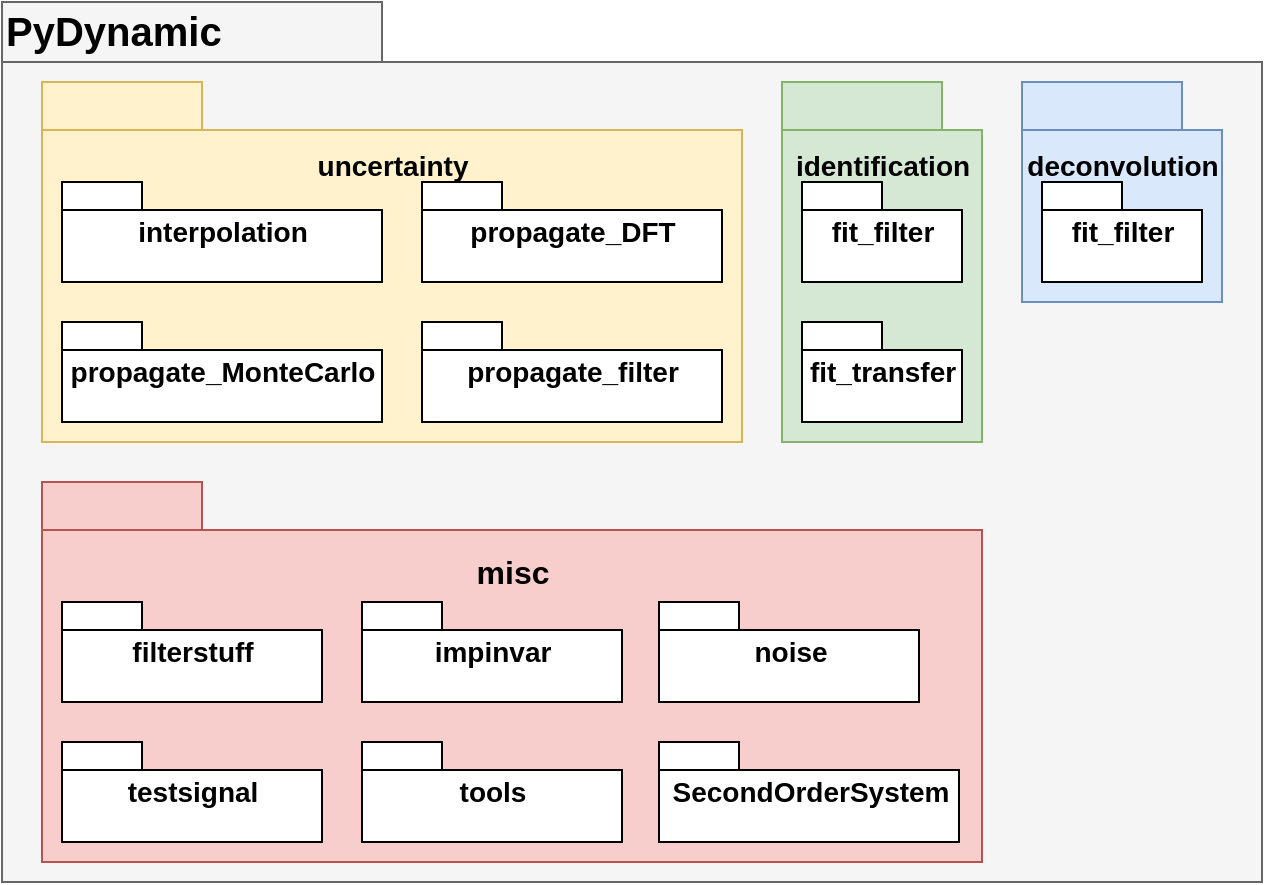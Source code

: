<mxfile version="13.0.1" type="device"><diagram name="Page-1" id="b5b7bab2-c9e2-2cf4-8b2a-24fd1a2a6d21"><mxGraphModel dx="1337" dy="658" grid="1" gridSize="10" guides="1" tooltips="1" connect="1" arrows="1" fold="1" page="1" pageScale="1" pageWidth="827" pageHeight="1169" background="#ffffff" math="0" shadow="0"><root><mxCell id="0"/><mxCell id="1" parent="0"/><mxCell id="9_P2E_jfeGVOWSOL8hGP-106" value="" style="group" vertex="1" connectable="0" parent="1"><mxGeometry x="10" y="10" width="630" height="440" as="geometry"/></mxCell><mxCell id="6e0c8c40b5770093-72" value="" style="shape=folder;fontStyle=1;spacingTop=10;tabWidth=190;tabHeight=30;tabPosition=left;html=1;rounded=0;shadow=0;comic=0;labelBackgroundColor=none;strokeWidth=1;fillColor=#f5f5f5;fontFamily=Helvetica;fontSize=14;align=center;strokeColor=#666666;fontColor=#333333;" parent="9_P2E_jfeGVOWSOL8hGP-106" vertex="1"><mxGeometry x="0.01" width="629.99" height="440" as="geometry"/></mxCell><mxCell id="6e0c8c40b5770093-73" value="PyDynamic" style="text;html=1;align=left;verticalAlign=top;spacingTop=-4;fontSize=20;fontFamily=Helvetica;fontStyle=1" parent="9_P2E_jfeGVOWSOL8hGP-106" vertex="1"><mxGeometry width="190" height="30" as="geometry"/></mxCell><mxCell id="9_P2E_jfeGVOWSOL8hGP-98" value="" style="group" vertex="1" connectable="0" parent="9_P2E_jfeGVOWSOL8hGP-106"><mxGeometry x="510" y="40" width="100" height="110" as="geometry"/></mxCell><mxCell id="6e0c8c40b5770093-25" value="&lt;font style=&quot;font-size: 14px;&quot;&gt;&lt;br style=&quot;font-size: 14px;&quot;&gt;deconvolution&lt;/font&gt;" style="shape=folder;fontStyle=1;spacingTop=10;tabWidth=80;tabHeight=24;tabPosition=left;html=1;rounded=0;shadow=0;comic=0;labelBackgroundColor=none;strokeWidth=1;fontFamily=Helvetica;fontSize=14;align=center;verticalAlign=top;fillColor=#dae8fc;strokeColor=#6c8ebf;" parent="9_P2E_jfeGVOWSOL8hGP-98" vertex="1"><mxGeometry width="100" height="110" as="geometry"/></mxCell><mxCell id="6e0c8c40b5770093-28" value="&lt;font style=&quot;font-size: 14px;&quot;&gt;fit_filter&lt;/font&gt;" style="shape=folder;fontStyle=1;spacingTop=10;tabWidth=40;tabHeight=14;tabPosition=left;html=1;rounded=0;shadow=0;comic=0;labelBackgroundColor=none;strokeWidth=1;fontFamily=Helvetica;fontSize=14;align=center;verticalAlign=top;" parent="9_P2E_jfeGVOWSOL8hGP-98" vertex="1"><mxGeometry x="10" y="49.998" width="80" height="50" as="geometry"/></mxCell><mxCell id="9_P2E_jfeGVOWSOL8hGP-99" value="" style="group" vertex="1" connectable="0" parent="9_P2E_jfeGVOWSOL8hGP-106"><mxGeometry x="390" y="40" width="100" height="180" as="geometry"/></mxCell><mxCell id="9_P2E_jfeGVOWSOL8hGP-28" value="&lt;br style=&quot;font-size: 14px;&quot;&gt;identification" style="shape=folder;fontStyle=1;spacingTop=10;tabWidth=80;tabHeight=24;tabPosition=left;html=1;rounded=0;shadow=0;comic=0;labelBackgroundColor=none;strokeWidth=1;fontFamily=Helvetica;fontSize=14;align=center;verticalAlign=top;fillColor=#d5e8d4;strokeColor=#82b366;" vertex="1" parent="9_P2E_jfeGVOWSOL8hGP-99"><mxGeometry width="100" height="180" as="geometry"/></mxCell><mxCell id="9_P2E_jfeGVOWSOL8hGP-30" value="fit_transfer" style="shape=folder;fontStyle=1;spacingTop=10;tabWidth=40;tabHeight=14;tabPosition=left;html=1;rounded=0;shadow=0;comic=0;labelBackgroundColor=none;strokeWidth=1;fontFamily=Helvetica;fontSize=14;align=center;verticalAlign=top;" vertex="1" parent="9_P2E_jfeGVOWSOL8hGP-99"><mxGeometry x="10" y="119.995" width="80" height="50" as="geometry"/></mxCell><mxCell id="9_P2E_jfeGVOWSOL8hGP-29" value="fit_filter" style="shape=folder;fontStyle=1;spacingTop=10;tabWidth=40;tabHeight=14;tabPosition=left;html=1;rounded=0;shadow=0;comic=0;labelBackgroundColor=none;strokeWidth=1;fontFamily=Helvetica;fontSize=14;align=center;verticalAlign=top;" vertex="1" parent="9_P2E_jfeGVOWSOL8hGP-99"><mxGeometry x="10" y="49.995" width="80" height="50" as="geometry"/></mxCell><mxCell id="9_P2E_jfeGVOWSOL8hGP-107" value="" style="group" vertex="1" connectable="0" parent="9_P2E_jfeGVOWSOL8hGP-106"><mxGeometry x="20" y="40" width="350" height="180" as="geometry"/></mxCell><mxCell id="9_P2E_jfeGVOWSOL8hGP-52" value="&lt;br style=&quot;font-size: 14px;&quot;&gt;uncertainty" style="shape=folder;fontStyle=1;spacingTop=10;tabWidth=80;tabHeight=24;tabPosition=left;html=1;rounded=0;shadow=0;comic=0;labelBackgroundColor=none;strokeWidth=1;fontFamily=Helvetica;fontSize=14;align=center;verticalAlign=top;fillColor=#fff2cc;strokeColor=#d6b656;" vertex="1" parent="9_P2E_jfeGVOWSOL8hGP-107"><mxGeometry width="350" height="180" as="geometry"/></mxCell><mxCell id="9_P2E_jfeGVOWSOL8hGP-54" value="interpolation" style="shape=folder;fontStyle=1;spacingTop=10;tabWidth=40;tabHeight=14;tabPosition=left;html=1;rounded=0;shadow=0;comic=0;labelBackgroundColor=none;strokeWidth=1;fontFamily=Helvetica;fontSize=14;align=center;verticalAlign=top;" vertex="1" parent="9_P2E_jfeGVOWSOL8hGP-107"><mxGeometry x="10" y="49.995" width="160" height="50" as="geometry"/></mxCell><mxCell id="9_P2E_jfeGVOWSOL8hGP-53" value="propagate_DFT" style="shape=folder;fontStyle=1;spacingTop=10;tabWidth=40;tabHeight=14;tabPosition=left;html=1;rounded=0;shadow=0;comic=0;labelBackgroundColor=none;strokeWidth=1;fontFamily=Helvetica;fontSize=14;align=center;verticalAlign=top;" vertex="1" parent="9_P2E_jfeGVOWSOL8hGP-107"><mxGeometry x="190" y="49.995" width="150" height="50" as="geometry"/></mxCell><mxCell id="9_P2E_jfeGVOWSOL8hGP-55" value="propagate_filter" style="shape=folder;fontStyle=1;spacingTop=10;tabWidth=40;tabHeight=14;tabPosition=left;html=1;rounded=0;shadow=0;comic=0;labelBackgroundColor=none;strokeWidth=1;fontFamily=Helvetica;fontSize=14;align=center;verticalAlign=top;" vertex="1" parent="9_P2E_jfeGVOWSOL8hGP-107"><mxGeometry x="190" y="119.995" width="150" height="50" as="geometry"/></mxCell><mxCell id="9_P2E_jfeGVOWSOL8hGP-56" value="propagate_MonteCarlo" style="shape=folder;fontStyle=1;spacingTop=10;tabWidth=40;tabHeight=14;tabPosition=left;html=1;rounded=0;shadow=0;comic=0;labelBackgroundColor=none;strokeWidth=1;fontFamily=Helvetica;fontSize=14;align=center;verticalAlign=top;" vertex="1" parent="9_P2E_jfeGVOWSOL8hGP-107"><mxGeometry x="10" y="119.995" width="160" height="50" as="geometry"/></mxCell><mxCell id="9_P2E_jfeGVOWSOL8hGP-110" value="" style="group" vertex="1" connectable="0" parent="9_P2E_jfeGVOWSOL8hGP-106"><mxGeometry x="20" y="240" width="470" height="190" as="geometry"/></mxCell><mxCell id="9_P2E_jfeGVOWSOL8hGP-33" value="&lt;br style=&quot;font-size: 16px;&quot;&gt;misc" style="shape=folder;fontStyle=1;spacingTop=10;tabWidth=80;tabHeight=24;tabPosition=left;html=1;rounded=0;shadow=0;comic=0;labelBackgroundColor=none;strokeWidth=1;fontFamily=Helvetica;fontSize=16;align=center;verticalAlign=top;fillColor=#f8cecc;strokeColor=#b85450;" vertex="1" parent="9_P2E_jfeGVOWSOL8hGP-110"><mxGeometry width="470" height="190" as="geometry"/></mxCell><mxCell id="9_P2E_jfeGVOWSOL8hGP-45" value="filterstuff" style="shape=folder;fontStyle=1;spacingTop=10;tabWidth=40;tabHeight=14;tabPosition=left;html=1;rounded=0;shadow=0;comic=0;labelBackgroundColor=none;strokeWidth=1;fontFamily=Helvetica;fontSize=14;align=center;verticalAlign=top;" vertex="1" parent="9_P2E_jfeGVOWSOL8hGP-110"><mxGeometry x="10.004" y="60.001" width="130" height="50" as="geometry"/></mxCell><mxCell id="9_P2E_jfeGVOWSOL8hGP-50" value="testsignal" style="shape=folder;fontStyle=1;spacingTop=10;tabWidth=40;tabHeight=14;tabPosition=left;html=1;rounded=0;shadow=0;comic=0;labelBackgroundColor=none;strokeWidth=1;fontFamily=Helvetica;fontSize=14;align=center;verticalAlign=top;" vertex="1" parent="9_P2E_jfeGVOWSOL8hGP-110"><mxGeometry x="10.004" y="130.0" width="130" height="50" as="geometry"/></mxCell><mxCell id="9_P2E_jfeGVOWSOL8hGP-47" value="impinvar" style="shape=folder;fontStyle=1;spacingTop=10;tabWidth=40;tabHeight=14;tabPosition=left;html=1;rounded=0;shadow=0;comic=0;labelBackgroundColor=none;strokeWidth=1;fontFamily=Helvetica;fontSize=14;align=center;verticalAlign=top;" vertex="1" parent="9_P2E_jfeGVOWSOL8hGP-110"><mxGeometry x="160" y="59.998" width="130" height="50" as="geometry"/></mxCell><mxCell id="9_P2E_jfeGVOWSOL8hGP-51" value="tools" style="shape=folder;fontStyle=1;spacingTop=10;tabWidth=40;tabHeight=14;tabPosition=left;html=1;rounded=0;shadow=0;comic=0;labelBackgroundColor=none;strokeWidth=1;fontFamily=Helvetica;fontSize=14;align=center;verticalAlign=top;" vertex="1" parent="9_P2E_jfeGVOWSOL8hGP-110"><mxGeometry x="160" y="129.998" width="130" height="50" as="geometry"/></mxCell><mxCell id="9_P2E_jfeGVOWSOL8hGP-89" value="SecondOrderSystem" style="shape=folder;fontStyle=1;spacingTop=10;tabWidth=40;tabHeight=14;tabPosition=left;html=1;rounded=0;shadow=0;comic=0;labelBackgroundColor=none;strokeWidth=1;fontFamily=Helvetica;fontSize=14;align=center;verticalAlign=top;" vertex="1" parent="9_P2E_jfeGVOWSOL8hGP-110"><mxGeometry x="308.5" y="129.998" width="150" height="50" as="geometry"/></mxCell><mxCell id="9_P2E_jfeGVOWSOL8hGP-48" value="noise" style="shape=folder;fontStyle=1;spacingTop=10;tabWidth=40;tabHeight=14;tabPosition=left;html=1;rounded=0;shadow=0;comic=0;labelBackgroundColor=none;strokeWidth=1;fontFamily=Helvetica;fontSize=14;align=center;verticalAlign=top;" vertex="1" parent="9_P2E_jfeGVOWSOL8hGP-110"><mxGeometry x="308.5" y="59.998" width="130" height="50" as="geometry"/></mxCell><mxCell id="9_P2E_jfeGVOWSOL8hGP-96" value="" style="group" vertex="1" connectable="0" parent="1"><mxGeometry x="30" y="250" width="540" height="190" as="geometry"/></mxCell></root></mxGraphModel></diagram></mxfile>